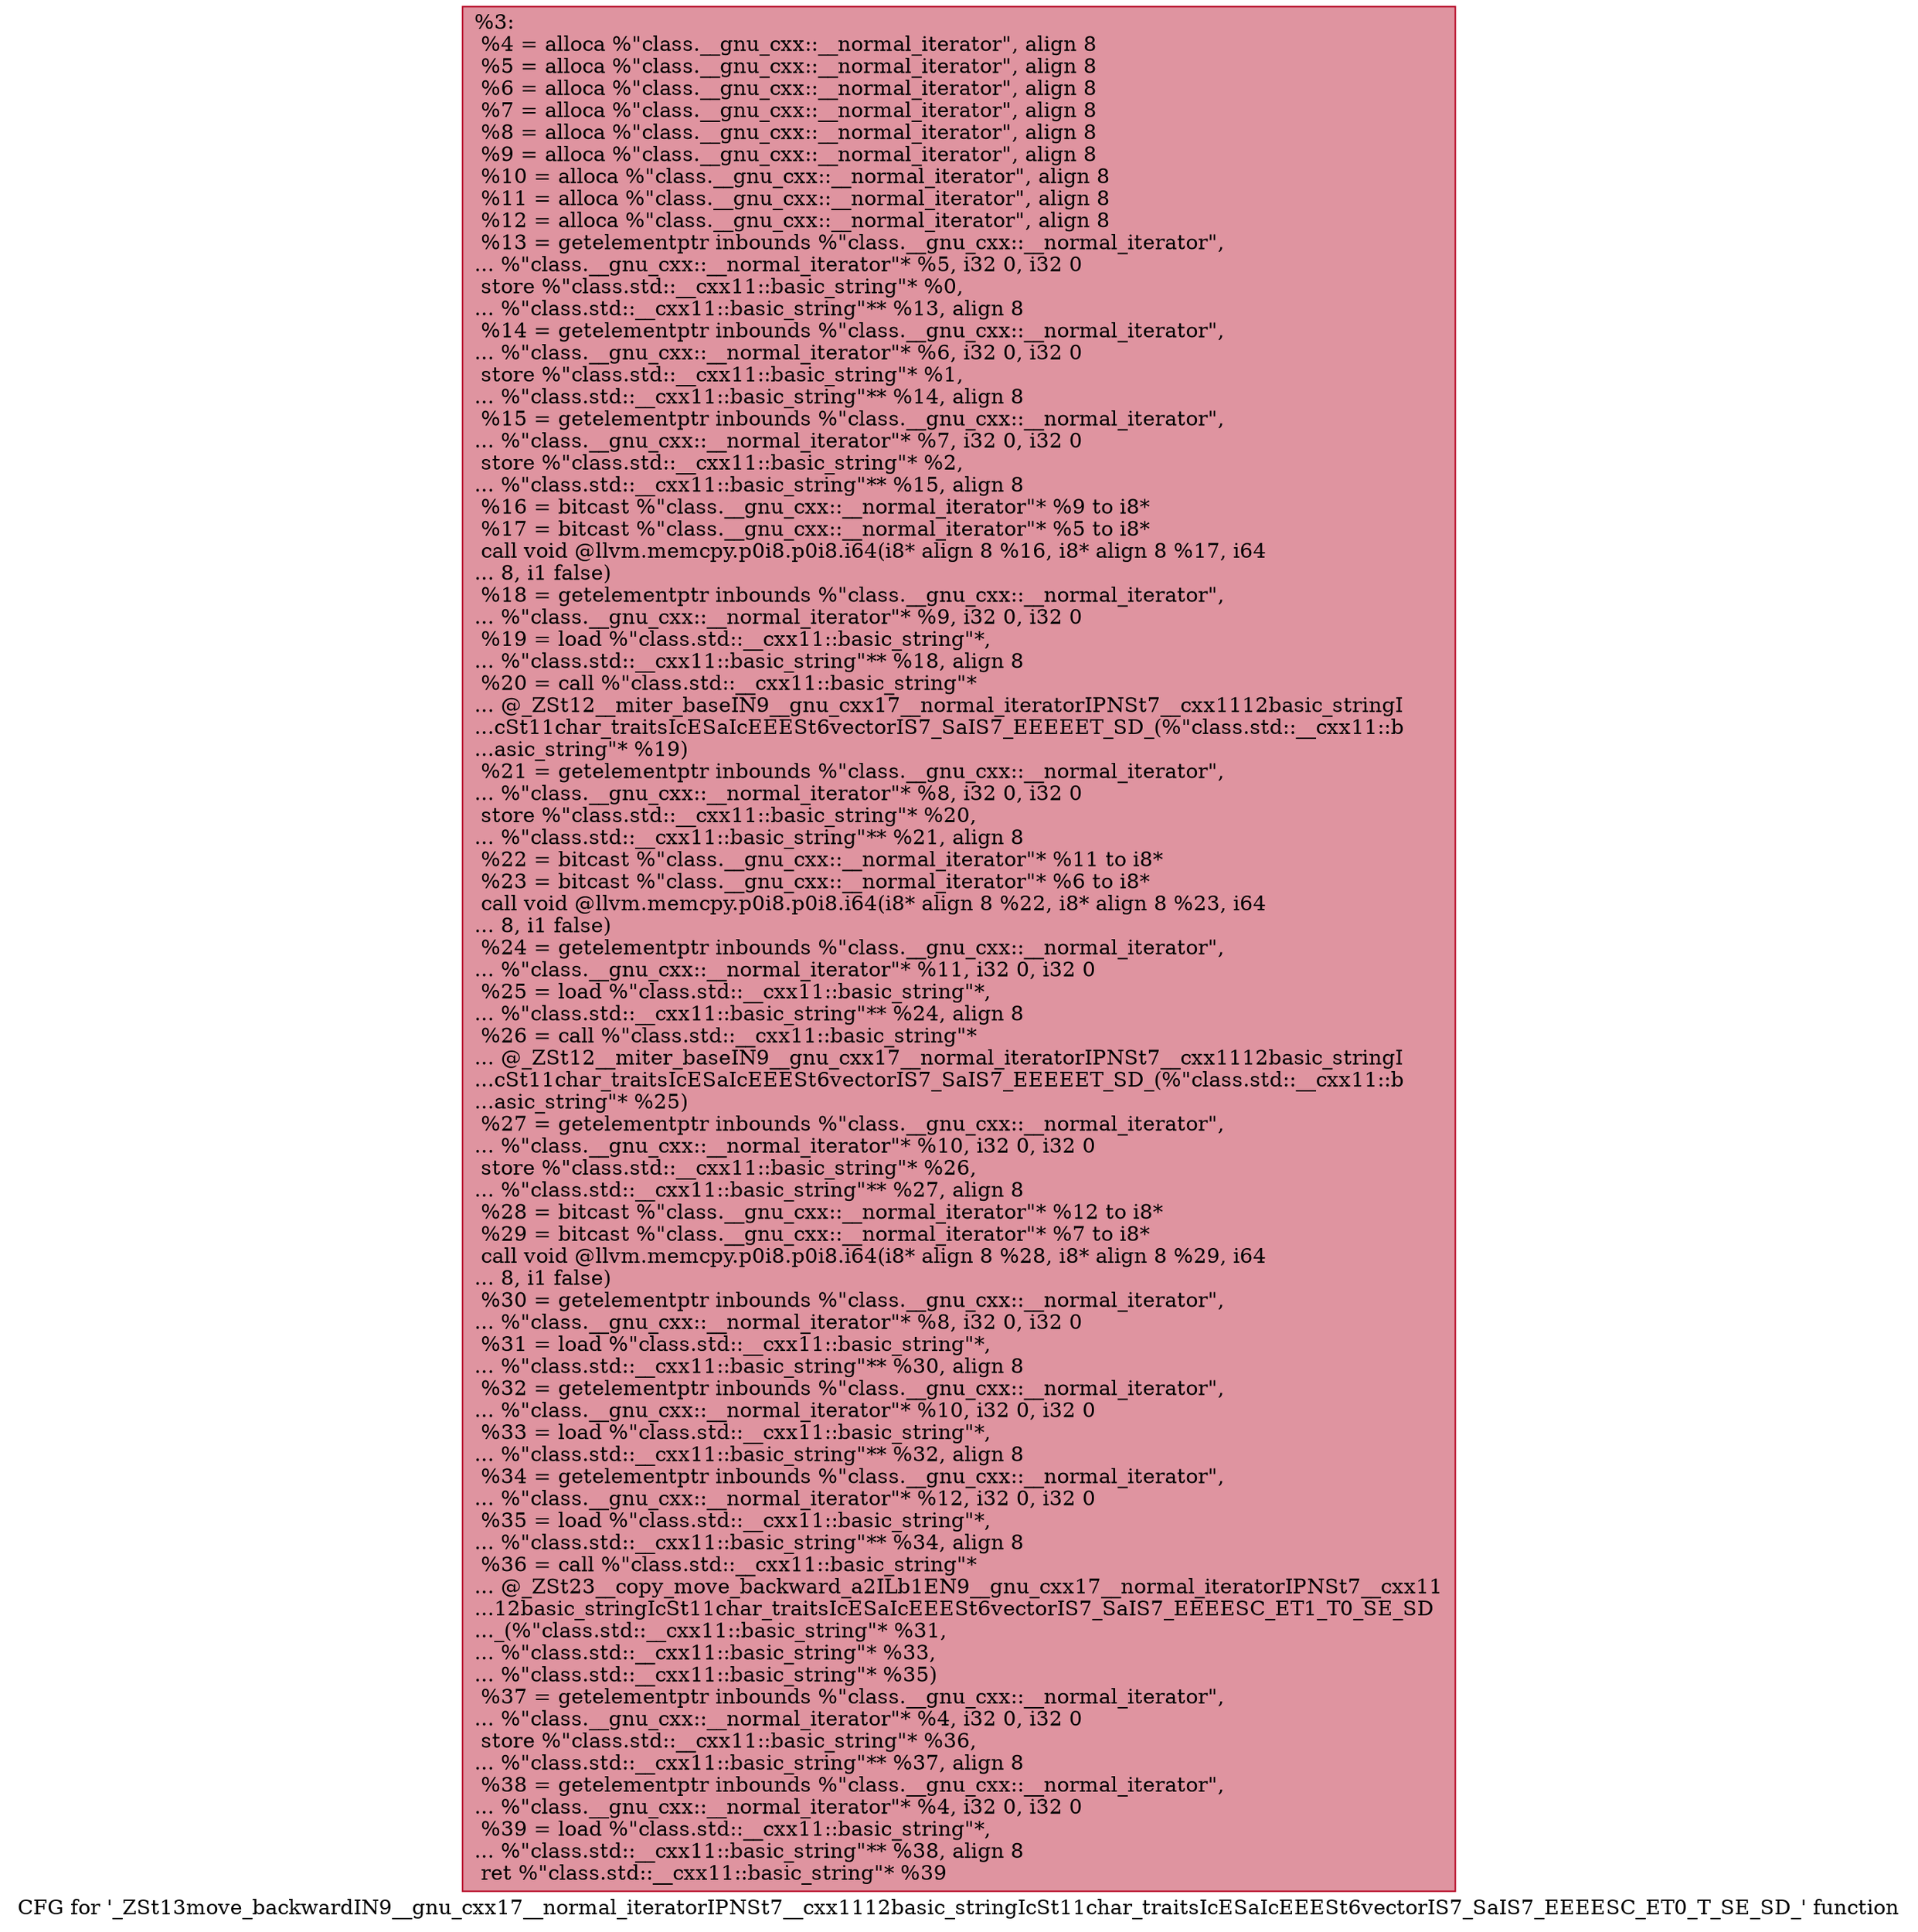 digraph "CFG for '_ZSt13move_backwardIN9__gnu_cxx17__normal_iteratorIPNSt7__cxx1112basic_stringIcSt11char_traitsIcESaIcEEESt6vectorIS7_SaIS7_EEEESC_ET0_T_SE_SD_' function" {
	label="CFG for '_ZSt13move_backwardIN9__gnu_cxx17__normal_iteratorIPNSt7__cxx1112basic_stringIcSt11char_traitsIcESaIcEEESt6vectorIS7_SaIS7_EEEESC_ET0_T_SE_SD_' function";

	Node0x55926114e220 [shape=record,color="#b70d28ff", style=filled, fillcolor="#b70d2870",label="{%3:\l  %4 = alloca %\"class.__gnu_cxx::__normal_iterator\", align 8\l  %5 = alloca %\"class.__gnu_cxx::__normal_iterator\", align 8\l  %6 = alloca %\"class.__gnu_cxx::__normal_iterator\", align 8\l  %7 = alloca %\"class.__gnu_cxx::__normal_iterator\", align 8\l  %8 = alloca %\"class.__gnu_cxx::__normal_iterator\", align 8\l  %9 = alloca %\"class.__gnu_cxx::__normal_iterator\", align 8\l  %10 = alloca %\"class.__gnu_cxx::__normal_iterator\", align 8\l  %11 = alloca %\"class.__gnu_cxx::__normal_iterator\", align 8\l  %12 = alloca %\"class.__gnu_cxx::__normal_iterator\", align 8\l  %13 = getelementptr inbounds %\"class.__gnu_cxx::__normal_iterator\",\l... %\"class.__gnu_cxx::__normal_iterator\"* %5, i32 0, i32 0\l  store %\"class.std::__cxx11::basic_string\"* %0,\l... %\"class.std::__cxx11::basic_string\"** %13, align 8\l  %14 = getelementptr inbounds %\"class.__gnu_cxx::__normal_iterator\",\l... %\"class.__gnu_cxx::__normal_iterator\"* %6, i32 0, i32 0\l  store %\"class.std::__cxx11::basic_string\"* %1,\l... %\"class.std::__cxx11::basic_string\"** %14, align 8\l  %15 = getelementptr inbounds %\"class.__gnu_cxx::__normal_iterator\",\l... %\"class.__gnu_cxx::__normal_iterator\"* %7, i32 0, i32 0\l  store %\"class.std::__cxx11::basic_string\"* %2,\l... %\"class.std::__cxx11::basic_string\"** %15, align 8\l  %16 = bitcast %\"class.__gnu_cxx::__normal_iterator\"* %9 to i8*\l  %17 = bitcast %\"class.__gnu_cxx::__normal_iterator\"* %5 to i8*\l  call void @llvm.memcpy.p0i8.p0i8.i64(i8* align 8 %16, i8* align 8 %17, i64\l... 8, i1 false)\l  %18 = getelementptr inbounds %\"class.__gnu_cxx::__normal_iterator\",\l... %\"class.__gnu_cxx::__normal_iterator\"* %9, i32 0, i32 0\l  %19 = load %\"class.std::__cxx11::basic_string\"*,\l... %\"class.std::__cxx11::basic_string\"** %18, align 8\l  %20 = call %\"class.std::__cxx11::basic_string\"*\l... @_ZSt12__miter_baseIN9__gnu_cxx17__normal_iteratorIPNSt7__cxx1112basic_stringI\l...cSt11char_traitsIcESaIcEEESt6vectorIS7_SaIS7_EEEEET_SD_(%\"class.std::__cxx11::b\l...asic_string\"* %19)\l  %21 = getelementptr inbounds %\"class.__gnu_cxx::__normal_iterator\",\l... %\"class.__gnu_cxx::__normal_iterator\"* %8, i32 0, i32 0\l  store %\"class.std::__cxx11::basic_string\"* %20,\l... %\"class.std::__cxx11::basic_string\"** %21, align 8\l  %22 = bitcast %\"class.__gnu_cxx::__normal_iterator\"* %11 to i8*\l  %23 = bitcast %\"class.__gnu_cxx::__normal_iterator\"* %6 to i8*\l  call void @llvm.memcpy.p0i8.p0i8.i64(i8* align 8 %22, i8* align 8 %23, i64\l... 8, i1 false)\l  %24 = getelementptr inbounds %\"class.__gnu_cxx::__normal_iterator\",\l... %\"class.__gnu_cxx::__normal_iterator\"* %11, i32 0, i32 0\l  %25 = load %\"class.std::__cxx11::basic_string\"*,\l... %\"class.std::__cxx11::basic_string\"** %24, align 8\l  %26 = call %\"class.std::__cxx11::basic_string\"*\l... @_ZSt12__miter_baseIN9__gnu_cxx17__normal_iteratorIPNSt7__cxx1112basic_stringI\l...cSt11char_traitsIcESaIcEEESt6vectorIS7_SaIS7_EEEEET_SD_(%\"class.std::__cxx11::b\l...asic_string\"* %25)\l  %27 = getelementptr inbounds %\"class.__gnu_cxx::__normal_iterator\",\l... %\"class.__gnu_cxx::__normal_iterator\"* %10, i32 0, i32 0\l  store %\"class.std::__cxx11::basic_string\"* %26,\l... %\"class.std::__cxx11::basic_string\"** %27, align 8\l  %28 = bitcast %\"class.__gnu_cxx::__normal_iterator\"* %12 to i8*\l  %29 = bitcast %\"class.__gnu_cxx::__normal_iterator\"* %7 to i8*\l  call void @llvm.memcpy.p0i8.p0i8.i64(i8* align 8 %28, i8* align 8 %29, i64\l... 8, i1 false)\l  %30 = getelementptr inbounds %\"class.__gnu_cxx::__normal_iterator\",\l... %\"class.__gnu_cxx::__normal_iterator\"* %8, i32 0, i32 0\l  %31 = load %\"class.std::__cxx11::basic_string\"*,\l... %\"class.std::__cxx11::basic_string\"** %30, align 8\l  %32 = getelementptr inbounds %\"class.__gnu_cxx::__normal_iterator\",\l... %\"class.__gnu_cxx::__normal_iterator\"* %10, i32 0, i32 0\l  %33 = load %\"class.std::__cxx11::basic_string\"*,\l... %\"class.std::__cxx11::basic_string\"** %32, align 8\l  %34 = getelementptr inbounds %\"class.__gnu_cxx::__normal_iterator\",\l... %\"class.__gnu_cxx::__normal_iterator\"* %12, i32 0, i32 0\l  %35 = load %\"class.std::__cxx11::basic_string\"*,\l... %\"class.std::__cxx11::basic_string\"** %34, align 8\l  %36 = call %\"class.std::__cxx11::basic_string\"*\l... @_ZSt23__copy_move_backward_a2ILb1EN9__gnu_cxx17__normal_iteratorIPNSt7__cxx11\l...12basic_stringIcSt11char_traitsIcESaIcEEESt6vectorIS7_SaIS7_EEEESC_ET1_T0_SE_SD\l..._(%\"class.std::__cxx11::basic_string\"* %31,\l... %\"class.std::__cxx11::basic_string\"* %33,\l... %\"class.std::__cxx11::basic_string\"* %35)\l  %37 = getelementptr inbounds %\"class.__gnu_cxx::__normal_iterator\",\l... %\"class.__gnu_cxx::__normal_iterator\"* %4, i32 0, i32 0\l  store %\"class.std::__cxx11::basic_string\"* %36,\l... %\"class.std::__cxx11::basic_string\"** %37, align 8\l  %38 = getelementptr inbounds %\"class.__gnu_cxx::__normal_iterator\",\l... %\"class.__gnu_cxx::__normal_iterator\"* %4, i32 0, i32 0\l  %39 = load %\"class.std::__cxx11::basic_string\"*,\l... %\"class.std::__cxx11::basic_string\"** %38, align 8\l  ret %\"class.std::__cxx11::basic_string\"* %39\l}"];
}
